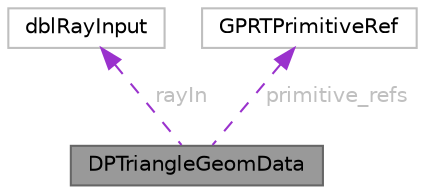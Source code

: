 digraph "DPTriangleGeomData"
{
 // LATEX_PDF_SIZE
  bgcolor="transparent";
  edge [fontname=Helvetica,fontsize=10,labelfontname=Helvetica,labelfontsize=10];
  node [fontname=Helvetica,fontsize=10,shape=box,height=0.2,width=0.4];
  Node1 [id="Node000001",label="DPTriangleGeomData",height=0.2,width=0.4,color="gray40", fillcolor="grey60", style="filled", fontcolor="black",tooltip=" "];
  Node2 -> Node1 [id="edge1_Node000001_Node000002",dir="back",color="darkorchid3",style="dashed",tooltip=" ",label=" rayIn",fontcolor="grey" ];
  Node2 [id="Node000002",label="dblRayInput",height=0.2,width=0.4,color="grey75", fillcolor="white", style="filled",URL="$structdblRayInput.html",tooltip=" "];
  Node3 -> Node1 [id="edge2_Node000001_Node000003",dir="back",color="darkorchid3",style="dashed",tooltip=" ",label=" primitive_refs",fontcolor="grey" ];
  Node3 [id="Node000003",label="GPRTPrimitiveRef",height=0.2,width=0.4,color="grey75", fillcolor="white", style="filled",URL="$structGPRTPrimitiveRef.html",tooltip=" "];
}
